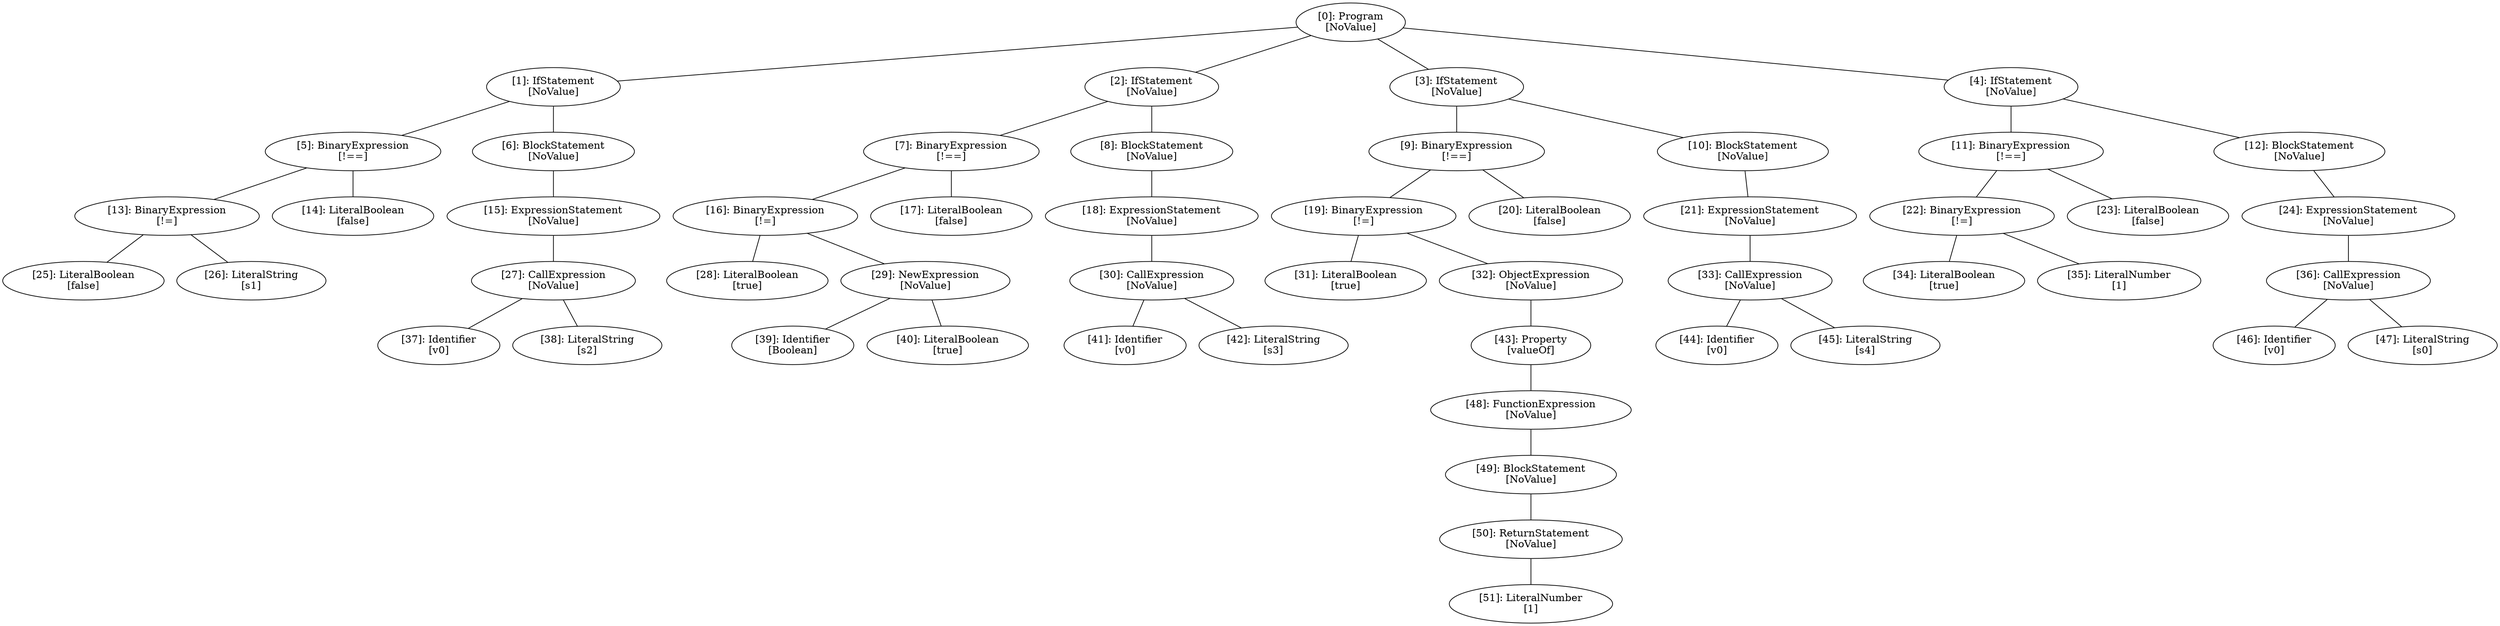 // Result
graph {
	0 [label="[0]: Program
[NoValue]"]
	1 [label="[1]: IfStatement
[NoValue]"]
	2 [label="[2]: IfStatement
[NoValue]"]
	3 [label="[3]: IfStatement
[NoValue]"]
	4 [label="[4]: IfStatement
[NoValue]"]
	5 [label="[5]: BinaryExpression
[!==]"]
	6 [label="[6]: BlockStatement
[NoValue]"]
	7 [label="[7]: BinaryExpression
[!==]"]
	8 [label="[8]: BlockStatement
[NoValue]"]
	9 [label="[9]: BinaryExpression
[!==]"]
	10 [label="[10]: BlockStatement
[NoValue]"]
	11 [label="[11]: BinaryExpression
[!==]"]
	12 [label="[12]: BlockStatement
[NoValue]"]
	13 [label="[13]: BinaryExpression
[!=]"]
	14 [label="[14]: LiteralBoolean
[false]"]
	15 [label="[15]: ExpressionStatement
[NoValue]"]
	16 [label="[16]: BinaryExpression
[!=]"]
	17 [label="[17]: LiteralBoolean
[false]"]
	18 [label="[18]: ExpressionStatement
[NoValue]"]
	19 [label="[19]: BinaryExpression
[!=]"]
	20 [label="[20]: LiteralBoolean
[false]"]
	21 [label="[21]: ExpressionStatement
[NoValue]"]
	22 [label="[22]: BinaryExpression
[!=]"]
	23 [label="[23]: LiteralBoolean
[false]"]
	24 [label="[24]: ExpressionStatement
[NoValue]"]
	25 [label="[25]: LiteralBoolean
[false]"]
	26 [label="[26]: LiteralString
[s1]"]
	27 [label="[27]: CallExpression
[NoValue]"]
	28 [label="[28]: LiteralBoolean
[true]"]
	29 [label="[29]: NewExpression
[NoValue]"]
	30 [label="[30]: CallExpression
[NoValue]"]
	31 [label="[31]: LiteralBoolean
[true]"]
	32 [label="[32]: ObjectExpression
[NoValue]"]
	33 [label="[33]: CallExpression
[NoValue]"]
	34 [label="[34]: LiteralBoolean
[true]"]
	35 [label="[35]: LiteralNumber
[1]"]
	36 [label="[36]: CallExpression
[NoValue]"]
	37 [label="[37]: Identifier
[v0]"]
	38 [label="[38]: LiteralString
[s2]"]
	39 [label="[39]: Identifier
[Boolean]"]
	40 [label="[40]: LiteralBoolean
[true]"]
	41 [label="[41]: Identifier
[v0]"]
	42 [label="[42]: LiteralString
[s3]"]
	43 [label="[43]: Property
[valueOf]"]
	44 [label="[44]: Identifier
[v0]"]
	45 [label="[45]: LiteralString
[s4]"]
	46 [label="[46]: Identifier
[v0]"]
	47 [label="[47]: LiteralString
[s0]"]
	48 [label="[48]: FunctionExpression
[NoValue]"]
	49 [label="[49]: BlockStatement
[NoValue]"]
	50 [label="[50]: ReturnStatement
[NoValue]"]
	51 [label="[51]: LiteralNumber
[1]"]
	0 -- 1
	0 -- 2
	0 -- 3
	0 -- 4
	1 -- 5
	1 -- 6
	2 -- 7
	2 -- 8
	3 -- 9
	3 -- 10
	4 -- 11
	4 -- 12
	5 -- 13
	5 -- 14
	6 -- 15
	7 -- 16
	7 -- 17
	8 -- 18
	9 -- 19
	9 -- 20
	10 -- 21
	11 -- 22
	11 -- 23
	12 -- 24
	13 -- 25
	13 -- 26
	15 -- 27
	16 -- 28
	16 -- 29
	18 -- 30
	19 -- 31
	19 -- 32
	21 -- 33
	22 -- 34
	22 -- 35
	24 -- 36
	27 -- 37
	27 -- 38
	29 -- 39
	29 -- 40
	30 -- 41
	30 -- 42
	32 -- 43
	33 -- 44
	33 -- 45
	36 -- 46
	36 -- 47
	43 -- 48
	48 -- 49
	49 -- 50
	50 -- 51
}
